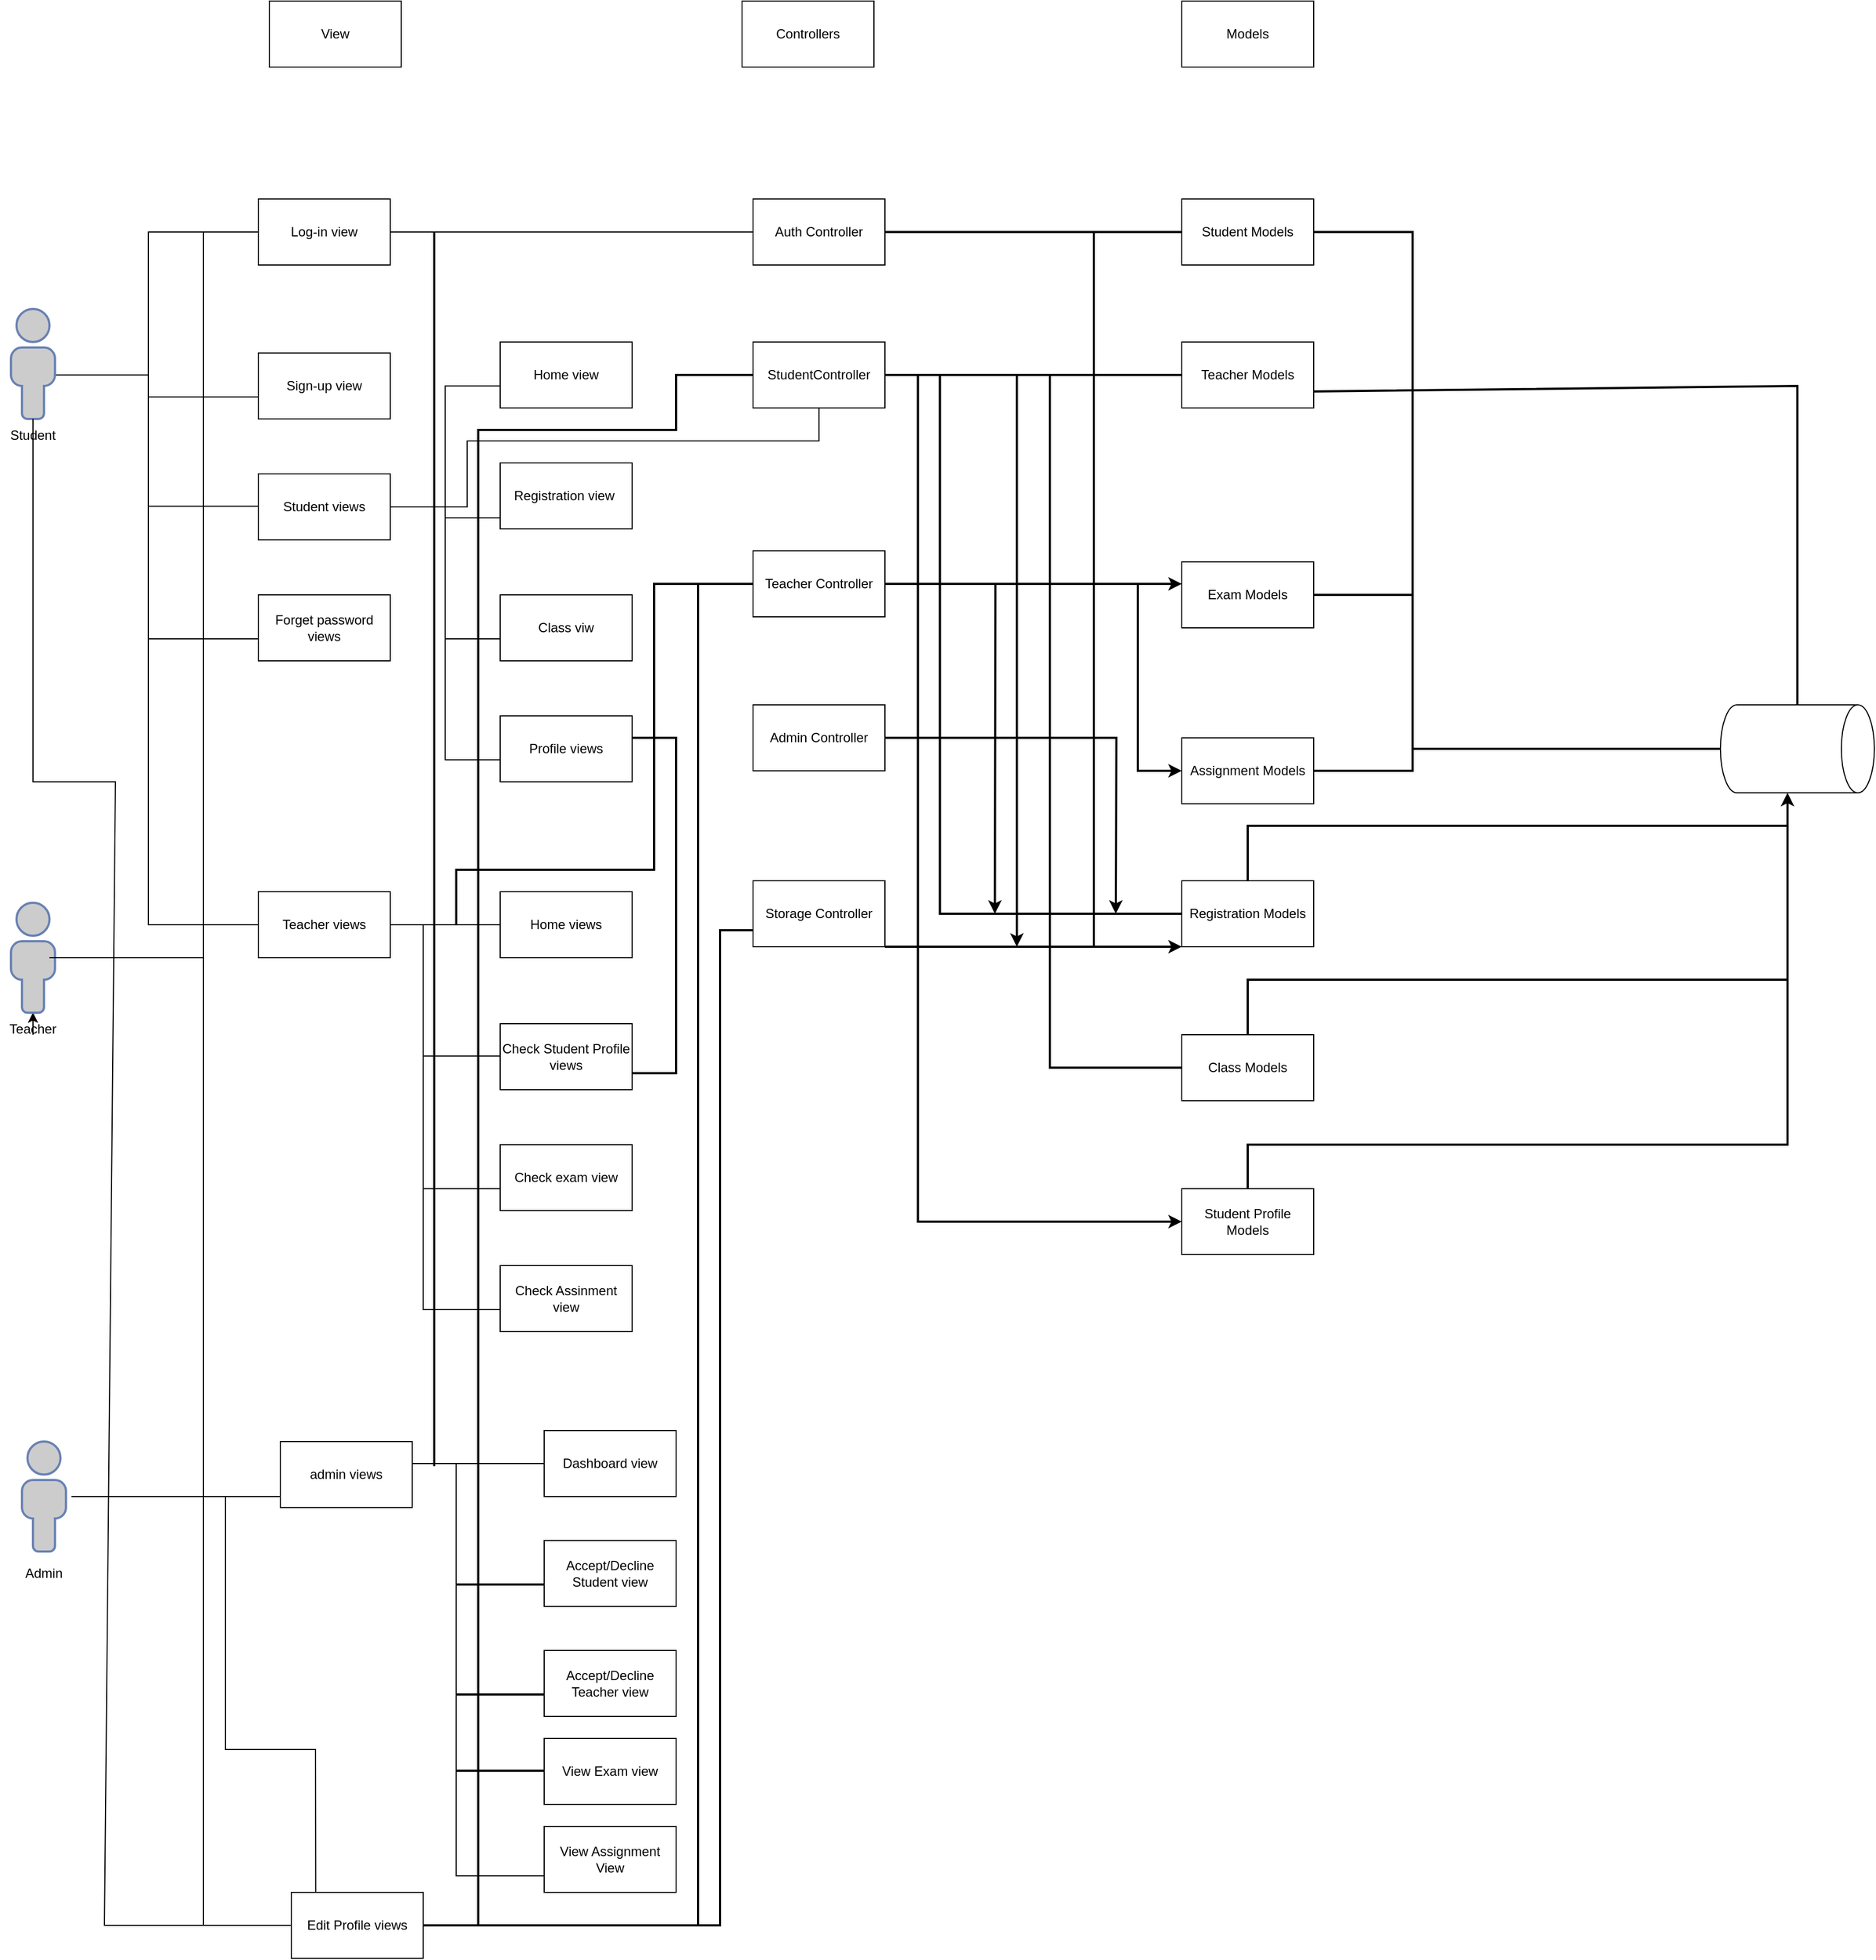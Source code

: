 <mxfile version="20.8.8" type="github">
  <diagram name="Page-1" id="TC_4WfJnMGVma51VtcSm">
    <mxGraphModel dx="2049" dy="1041" grid="1" gridSize="10" guides="1" tooltips="1" connect="1" arrows="1" fold="1" page="1" pageScale="1" pageWidth="1600" pageHeight="900" math="0" shadow="0">
      <root>
        <mxCell id="0" />
        <mxCell id="1" parent="0" />
        <mxCell id="ad1aPUpGKpew4Hz-ZdNQ-4" value="Student" style="text;strokeColor=none;align=center;fillColor=none;html=1;verticalAlign=middle;whiteSpace=wrap;rounded=0;" vertex="1" parent="1">
          <mxGeometry x="25" y="390" width="60" height="30" as="geometry" />
        </mxCell>
        <mxCell id="ad1aPUpGKpew4Hz-ZdNQ-64" value="" style="edgeStyle=orthogonalEdgeStyle;rounded=0;orthogonalLoop=1;jettySize=auto;html=1;" edge="1" parent="1" source="ad1aPUpGKpew4Hz-ZdNQ-5" target="ad1aPUpGKpew4Hz-ZdNQ-8">
          <mxGeometry relative="1" as="geometry" />
        </mxCell>
        <mxCell id="ad1aPUpGKpew4Hz-ZdNQ-69" value="" style="edgeStyle=orthogonalEdgeStyle;rounded=0;orthogonalLoop=1;jettySize=auto;html=1;" edge="1" parent="1" source="ad1aPUpGKpew4Hz-ZdNQ-5" target="ad1aPUpGKpew4Hz-ZdNQ-8">
          <mxGeometry relative="1" as="geometry" />
        </mxCell>
        <mxCell id="ad1aPUpGKpew4Hz-ZdNQ-5" value="Teacher" style="text;strokeColor=none;align=center;fillColor=none;html=1;verticalAlign=middle;whiteSpace=wrap;rounded=0;" vertex="1" parent="1">
          <mxGeometry x="25" y="930" width="60" height="30" as="geometry" />
        </mxCell>
        <mxCell id="ad1aPUpGKpew4Hz-ZdNQ-6" value="Admin" style="text;strokeColor=none;align=center;fillColor=none;html=1;verticalAlign=middle;whiteSpace=wrap;rounded=0;" vertex="1" parent="1">
          <mxGeometry x="35" y="1425" width="60" height="30" as="geometry" />
        </mxCell>
        <mxCell id="ad1aPUpGKpew4Hz-ZdNQ-8" value="" style="fontColor=#0066CC;verticalAlign=top;verticalLabelPosition=bottom;labelPosition=center;align=center;html=1;outlineConnect=0;fillColor=#CCCCCC;strokeColor=#6881B3;gradientColor=none;gradientDirection=north;strokeWidth=2;shape=mxgraph.networks.user_male;shadow=0;" vertex="1" parent="1">
          <mxGeometry x="35" y="830" width="40" height="100" as="geometry" />
        </mxCell>
        <mxCell id="ad1aPUpGKpew4Hz-ZdNQ-9" value="" style="fontColor=#0066CC;verticalAlign=top;verticalLabelPosition=bottom;labelPosition=center;align=center;html=1;outlineConnect=0;fillColor=#CCCCCC;strokeColor=#6881B3;gradientColor=none;gradientDirection=north;strokeWidth=2;shape=mxgraph.networks.user_male;shadow=0;" vertex="1" parent="1">
          <mxGeometry x="45" y="1320" width="40" height="100" as="geometry" />
        </mxCell>
        <mxCell id="ad1aPUpGKpew4Hz-ZdNQ-10" value="View" style="rounded=0;whiteSpace=wrap;html=1;shadow=0;" vertex="1" parent="1">
          <mxGeometry x="270" y="10" width="120" height="60" as="geometry" />
        </mxCell>
        <mxCell id="ad1aPUpGKpew4Hz-ZdNQ-11" value="Controllers" style="rounded=0;whiteSpace=wrap;html=1;shadow=0;" vertex="1" parent="1">
          <mxGeometry x="700" y="10" width="120" height="60" as="geometry" />
        </mxCell>
        <mxCell id="ad1aPUpGKpew4Hz-ZdNQ-12" value="Models" style="rounded=0;whiteSpace=wrap;html=1;shadow=0;" vertex="1" parent="1">
          <mxGeometry x="1100" y="10" width="120" height="60" as="geometry" />
        </mxCell>
        <mxCell id="ad1aPUpGKpew4Hz-ZdNQ-29" style="edgeStyle=orthogonalEdgeStyle;rounded=0;orthogonalLoop=1;jettySize=auto;html=1;" edge="1" parent="1" source="ad1aPUpGKpew4Hz-ZdNQ-13">
          <mxGeometry relative="1" as="geometry">
            <mxPoint x="300" y="1760" as="targetPoint" />
            <Array as="points">
              <mxPoint x="210" y="220" />
              <mxPoint x="210" y="1760" />
              <mxPoint x="290" y="1760" />
            </Array>
          </mxGeometry>
        </mxCell>
        <mxCell id="ad1aPUpGKpew4Hz-ZdNQ-13" value="Log-in view" style="rounded=0;whiteSpace=wrap;html=1;shadow=0;" vertex="1" parent="1">
          <mxGeometry x="260" y="190" width="120" height="60" as="geometry" />
        </mxCell>
        <mxCell id="ad1aPUpGKpew4Hz-ZdNQ-14" value="admin views" style="rounded=0;whiteSpace=wrap;html=1;shadow=0;" vertex="1" parent="1">
          <mxGeometry x="280" y="1320" width="120" height="60" as="geometry" />
        </mxCell>
        <mxCell id="ad1aPUpGKpew4Hz-ZdNQ-15" value="Edit Profile views" style="rounded=0;whiteSpace=wrap;html=1;shadow=0;" vertex="1" parent="1">
          <mxGeometry x="290" y="1730" width="120" height="60" as="geometry" />
        </mxCell>
        <mxCell id="ad1aPUpGKpew4Hz-ZdNQ-17" value="Teacher views" style="rounded=0;whiteSpace=wrap;html=1;shadow=0;" vertex="1" parent="1">
          <mxGeometry x="260" y="820" width="120" height="60" as="geometry" />
        </mxCell>
        <mxCell id="ad1aPUpGKpew4Hz-ZdNQ-18" value="Forget password views" style="rounded=0;whiteSpace=wrap;html=1;shadow=0;" vertex="1" parent="1">
          <mxGeometry x="260" y="550" width="120" height="60" as="geometry" />
        </mxCell>
        <mxCell id="ad1aPUpGKpew4Hz-ZdNQ-19" value="Sign-up view" style="rounded=0;whiteSpace=wrap;html=1;shadow=0;" vertex="1" parent="1">
          <mxGeometry x="260" y="330" width="120" height="60" as="geometry" />
        </mxCell>
        <mxCell id="ad1aPUpGKpew4Hz-ZdNQ-20" value="Student views" style="rounded=0;whiteSpace=wrap;html=1;shadow=0;" vertex="1" parent="1">
          <mxGeometry x="260" y="440" width="120" height="60" as="geometry" />
        </mxCell>
        <mxCell id="ad1aPUpGKpew4Hz-ZdNQ-30" value="" style="endArrow=none;html=1;rounded=0;exitX=0;exitY=0.5;exitDx=0;exitDy=0;" edge="1" parent="1" source="ad1aPUpGKpew4Hz-ZdNQ-17">
          <mxGeometry width="50" height="50" relative="1" as="geometry">
            <mxPoint x="650" y="590" as="sourcePoint" />
            <mxPoint x="260" y="220" as="targetPoint" />
            <Array as="points">
              <mxPoint x="160" y="850" />
              <mxPoint x="160" y="220" />
            </Array>
          </mxGeometry>
        </mxCell>
        <mxCell id="ad1aPUpGKpew4Hz-ZdNQ-31" value="" style="endArrow=none;html=1;rounded=0;exitX=0.375;exitY=0.6;exitDx=0;exitDy=0;exitPerimeter=0;" edge="1" parent="1" source="ad1aPUpGKpew4Hz-ZdNQ-7">
          <mxGeometry width="50" height="50" relative="1" as="geometry">
            <mxPoint x="90" y="350" as="sourcePoint" />
            <mxPoint x="160" y="350" as="targetPoint" />
          </mxGeometry>
        </mxCell>
        <mxCell id="ad1aPUpGKpew4Hz-ZdNQ-7" value="" style="fontColor=#0066CC;verticalAlign=top;verticalLabelPosition=bottom;labelPosition=center;align=center;html=1;outlineConnect=0;fillColor=#CCCCCC;strokeColor=#6881B3;gradientColor=none;gradientDirection=north;strokeWidth=2;shape=mxgraph.networks.user_male;shadow=0;" vertex="1" parent="1">
          <mxGeometry x="35" y="290" width="40" height="100" as="geometry" />
        </mxCell>
        <mxCell id="ad1aPUpGKpew4Hz-ZdNQ-37" value="" style="endArrow=none;html=1;rounded=0;exitX=0.375;exitY=0.6;exitDx=0;exitDy=0;exitPerimeter=0;" edge="1" parent="1">
          <mxGeometry width="50" height="50" relative="1" as="geometry">
            <mxPoint x="160" y="370" as="sourcePoint" />
            <mxPoint x="260" y="370" as="targetPoint" />
          </mxGeometry>
        </mxCell>
        <mxCell id="ad1aPUpGKpew4Hz-ZdNQ-38" value="" style="endArrow=none;html=1;rounded=0;exitX=0.375;exitY=0.6;exitDx=0;exitDy=0;exitPerimeter=0;" edge="1" parent="1">
          <mxGeometry width="50" height="50" relative="1" as="geometry">
            <mxPoint x="160" y="469.41" as="sourcePoint" />
            <mxPoint x="260" y="469.41" as="targetPoint" />
          </mxGeometry>
        </mxCell>
        <mxCell id="ad1aPUpGKpew4Hz-ZdNQ-39" value="" style="endArrow=none;html=1;rounded=0;exitX=0.375;exitY=0.6;exitDx=0;exitDy=0;exitPerimeter=0;" edge="1" parent="1">
          <mxGeometry width="50" height="50" relative="1" as="geometry">
            <mxPoint x="160" y="590" as="sourcePoint" />
            <mxPoint x="260" y="590" as="targetPoint" />
          </mxGeometry>
        </mxCell>
        <mxCell id="ad1aPUpGKpew4Hz-ZdNQ-115" style="edgeStyle=orthogonalEdgeStyle;rounded=0;orthogonalLoop=1;jettySize=auto;html=1;strokeWidth=2;" edge="1" parent="1" source="ad1aPUpGKpew4Hz-ZdNQ-40">
          <mxGeometry relative="1" as="geometry">
            <mxPoint x="1100" y="1120" as="targetPoint" />
            <Array as="points">
              <mxPoint x="860" y="350" />
              <mxPoint x="860" y="1120" />
            </Array>
          </mxGeometry>
        </mxCell>
        <mxCell id="ad1aPUpGKpew4Hz-ZdNQ-40" value="StudentController" style="rounded=0;whiteSpace=wrap;html=1;shadow=0;" vertex="1" parent="1">
          <mxGeometry x="710" y="320" width="120" height="60" as="geometry" />
        </mxCell>
        <mxCell id="ad1aPUpGKpew4Hz-ZdNQ-41" value="Home view" style="rounded=0;whiteSpace=wrap;html=1;shadow=0;" vertex="1" parent="1">
          <mxGeometry x="480" y="320" width="120" height="60" as="geometry" />
        </mxCell>
        <mxCell id="ad1aPUpGKpew4Hz-ZdNQ-42" value="Registration view&amp;nbsp;" style="rounded=0;whiteSpace=wrap;html=1;shadow=0;" vertex="1" parent="1">
          <mxGeometry x="480" y="430" width="120" height="60" as="geometry" />
        </mxCell>
        <mxCell id="ad1aPUpGKpew4Hz-ZdNQ-43" value="Class viw" style="rounded=0;whiteSpace=wrap;html=1;shadow=0;" vertex="1" parent="1">
          <mxGeometry x="480" y="550" width="120" height="60" as="geometry" />
        </mxCell>
        <mxCell id="ad1aPUpGKpew4Hz-ZdNQ-44" value="Profile views" style="rounded=0;whiteSpace=wrap;html=1;shadow=0;" vertex="1" parent="1">
          <mxGeometry x="480" y="660" width="120" height="60" as="geometry" />
        </mxCell>
        <mxCell id="ad1aPUpGKpew4Hz-ZdNQ-45" value="" style="endArrow=none;html=1;rounded=0;" edge="1" parent="1">
          <mxGeometry width="50" height="50" relative="1" as="geometry">
            <mxPoint x="480" y="700" as="sourcePoint" />
            <mxPoint x="480" y="360" as="targetPoint" />
            <Array as="points">
              <mxPoint x="430" y="700" />
              <mxPoint x="430" y="360" />
            </Array>
          </mxGeometry>
        </mxCell>
        <mxCell id="ad1aPUpGKpew4Hz-ZdNQ-46" value="" style="endArrow=none;html=1;rounded=0;" edge="1" parent="1">
          <mxGeometry width="50" height="50" relative="1" as="geometry">
            <mxPoint x="430" y="480" as="sourcePoint" />
            <mxPoint x="480" y="480" as="targetPoint" />
          </mxGeometry>
        </mxCell>
        <mxCell id="ad1aPUpGKpew4Hz-ZdNQ-47" value="" style="endArrow=none;html=1;rounded=0;" edge="1" parent="1">
          <mxGeometry width="50" height="50" relative="1" as="geometry">
            <mxPoint x="430" y="590" as="sourcePoint" />
            <mxPoint x="480.0" y="590" as="targetPoint" />
          </mxGeometry>
        </mxCell>
        <mxCell id="ad1aPUpGKpew4Hz-ZdNQ-49" value="Home views" style="rounded=0;whiteSpace=wrap;html=1;shadow=0;" vertex="1" parent="1">
          <mxGeometry x="480" y="820" width="120" height="60" as="geometry" />
        </mxCell>
        <mxCell id="ad1aPUpGKpew4Hz-ZdNQ-50" value="Check Student Profile views" style="rounded=0;whiteSpace=wrap;html=1;shadow=0;" vertex="1" parent="1">
          <mxGeometry x="480" y="940" width="120" height="60" as="geometry" />
        </mxCell>
        <mxCell id="ad1aPUpGKpew4Hz-ZdNQ-51" value="Check exam view" style="rounded=0;whiteSpace=wrap;html=1;shadow=0;" vertex="1" parent="1">
          <mxGeometry x="480" y="1050" width="120" height="60" as="geometry" />
        </mxCell>
        <mxCell id="ad1aPUpGKpew4Hz-ZdNQ-52" value="Check Assinment view" style="rounded=0;whiteSpace=wrap;html=1;shadow=0;" vertex="1" parent="1">
          <mxGeometry x="480" y="1160" width="120" height="60" as="geometry" />
        </mxCell>
        <mxCell id="ad1aPUpGKpew4Hz-ZdNQ-55" value="" style="endArrow=none;html=1;rounded=0;entryX=0;entryY=0.5;entryDx=0;entryDy=0;" edge="1" parent="1" target="ad1aPUpGKpew4Hz-ZdNQ-49">
          <mxGeometry width="50" height="50" relative="1" as="geometry">
            <mxPoint x="380" y="850" as="sourcePoint" />
            <mxPoint x="440" y="820" as="targetPoint" />
          </mxGeometry>
        </mxCell>
        <mxCell id="ad1aPUpGKpew4Hz-ZdNQ-56" value="" style="endArrow=none;html=1;rounded=0;" edge="1" parent="1">
          <mxGeometry width="50" height="50" relative="1" as="geometry">
            <mxPoint x="480" y="1200" as="sourcePoint" />
            <mxPoint x="410" y="850" as="targetPoint" />
            <Array as="points">
              <mxPoint x="410" y="1200" />
            </Array>
          </mxGeometry>
        </mxCell>
        <mxCell id="ad1aPUpGKpew4Hz-ZdNQ-57" value="" style="endArrow=none;html=1;rounded=0;" edge="1" parent="1">
          <mxGeometry width="50" height="50" relative="1" as="geometry">
            <mxPoint x="410" y="1090" as="sourcePoint" />
            <mxPoint x="480" y="1090" as="targetPoint" />
            <Array as="points">
              <mxPoint x="440" y="1090" />
            </Array>
          </mxGeometry>
        </mxCell>
        <mxCell id="ad1aPUpGKpew4Hz-ZdNQ-58" value="" style="endArrow=none;html=1;rounded=0;" edge="1" parent="1">
          <mxGeometry width="50" height="50" relative="1" as="geometry">
            <mxPoint x="410" y="969.41" as="sourcePoint" />
            <mxPoint x="480.0" y="969.41" as="targetPoint" />
            <Array as="points">
              <mxPoint x="440" y="969.41" />
            </Array>
          </mxGeometry>
        </mxCell>
        <mxCell id="ad1aPUpGKpew4Hz-ZdNQ-59" value="Dashboard view" style="rounded=0;whiteSpace=wrap;html=1;shadow=0;" vertex="1" parent="1">
          <mxGeometry x="520" y="1310" width="120" height="60" as="geometry" />
        </mxCell>
        <mxCell id="ad1aPUpGKpew4Hz-ZdNQ-60" value="Accept/Decline Student view" style="rounded=0;whiteSpace=wrap;html=1;shadow=0;" vertex="1" parent="1">
          <mxGeometry x="520" y="1410" width="120" height="60" as="geometry" />
        </mxCell>
        <mxCell id="ad1aPUpGKpew4Hz-ZdNQ-61" value="Accept/Decline Teacher view" style="rounded=0;whiteSpace=wrap;html=1;shadow=0;" vertex="1" parent="1">
          <mxGeometry x="520" y="1510" width="120" height="60" as="geometry" />
        </mxCell>
        <mxCell id="ad1aPUpGKpew4Hz-ZdNQ-62" value="View Exam view" style="rounded=0;whiteSpace=wrap;html=1;shadow=0;" vertex="1" parent="1">
          <mxGeometry x="520" y="1590" width="120" height="60" as="geometry" />
        </mxCell>
        <mxCell id="ad1aPUpGKpew4Hz-ZdNQ-63" value="View Assignment View" style="rounded=0;whiteSpace=wrap;html=1;shadow=0;" vertex="1" parent="1">
          <mxGeometry x="520" y="1670" width="120" height="60" as="geometry" />
        </mxCell>
        <mxCell id="ad1aPUpGKpew4Hz-ZdNQ-65" value="" style="endArrow=none;html=1;rounded=0;" edge="1" parent="1">
          <mxGeometry width="50" height="50" relative="1" as="geometry">
            <mxPoint x="70" y="880" as="sourcePoint" />
            <mxPoint x="210" y="880" as="targetPoint" />
          </mxGeometry>
        </mxCell>
        <mxCell id="ad1aPUpGKpew4Hz-ZdNQ-66" value="" style="endArrow=none;html=1;rounded=0;" edge="1" parent="1">
          <mxGeometry width="50" height="50" relative="1" as="geometry">
            <mxPoint x="90" y="1370" as="sourcePoint" />
            <mxPoint x="280" y="1370" as="targetPoint" />
          </mxGeometry>
        </mxCell>
        <mxCell id="ad1aPUpGKpew4Hz-ZdNQ-67" value="" style="endArrow=none;html=1;rounded=0;entryX=0.185;entryY=-0.005;entryDx=0;entryDy=0;entryPerimeter=0;" edge="1" parent="1" target="ad1aPUpGKpew4Hz-ZdNQ-15">
          <mxGeometry width="50" height="50" relative="1" as="geometry">
            <mxPoint x="230" y="1370" as="sourcePoint" />
            <mxPoint x="300" y="1600" as="targetPoint" />
            <Array as="points">
              <mxPoint x="230" y="1600" />
              <mxPoint x="312" y="1600" />
            </Array>
          </mxGeometry>
        </mxCell>
        <mxCell id="ad1aPUpGKpew4Hz-ZdNQ-70" value="" style="endArrow=none;html=1;rounded=0;exitX=0.5;exitY=0;exitDx=0;exitDy=0;entryX=0;entryY=0.5;entryDx=0;entryDy=0;" edge="1" parent="1" source="ad1aPUpGKpew4Hz-ZdNQ-4" target="ad1aPUpGKpew4Hz-ZdNQ-15">
          <mxGeometry width="50" height="50" relative="1" as="geometry">
            <mxPoint x="60" y="710" as="sourcePoint" />
            <mxPoint x="130" y="1780" as="targetPoint" />
            <Array as="points">
              <mxPoint x="55" y="720" />
              <mxPoint x="130" y="720" />
              <mxPoint x="120" y="1760" />
            </Array>
          </mxGeometry>
        </mxCell>
        <mxCell id="ad1aPUpGKpew4Hz-ZdNQ-71" value="" style="endArrow=none;html=1;rounded=0;" edge="1" parent="1">
          <mxGeometry width="50" height="50" relative="1" as="geometry">
            <mxPoint x="400" y="1340" as="sourcePoint" />
            <mxPoint x="520" y="1340" as="targetPoint" />
          </mxGeometry>
        </mxCell>
        <mxCell id="ad1aPUpGKpew4Hz-ZdNQ-72" value="" style="endArrow=none;html=1;rounded=0;exitX=0;exitY=0.75;exitDx=0;exitDy=0;" edge="1" parent="1" source="ad1aPUpGKpew4Hz-ZdNQ-63">
          <mxGeometry width="50" height="50" relative="1" as="geometry">
            <mxPoint x="440" y="1720" as="sourcePoint" />
            <mxPoint x="440" y="1340" as="targetPoint" />
            <Array as="points">
              <mxPoint x="440" y="1715" />
            </Array>
          </mxGeometry>
        </mxCell>
        <mxCell id="ad1aPUpGKpew4Hz-ZdNQ-73" value="Auth Controller" style="rounded=0;whiteSpace=wrap;html=1;shadow=0;" vertex="1" parent="1">
          <mxGeometry x="710" y="190" width="120" height="60" as="geometry" />
        </mxCell>
        <mxCell id="ad1aPUpGKpew4Hz-ZdNQ-111" style="edgeStyle=orthogonalEdgeStyle;rounded=0;orthogonalLoop=1;jettySize=auto;html=1;strokeWidth=2;" edge="1" parent="1" source="ad1aPUpGKpew4Hz-ZdNQ-74">
          <mxGeometry relative="1" as="geometry">
            <mxPoint x="930" y="840" as="targetPoint" />
          </mxGeometry>
        </mxCell>
        <mxCell id="ad1aPUpGKpew4Hz-ZdNQ-74" value="Teacher Controller" style="rounded=0;whiteSpace=wrap;html=1;shadow=0;" vertex="1" parent="1">
          <mxGeometry x="710" y="510" width="120" height="60" as="geometry" />
        </mxCell>
        <mxCell id="ad1aPUpGKpew4Hz-ZdNQ-113" style="edgeStyle=orthogonalEdgeStyle;rounded=0;orthogonalLoop=1;jettySize=auto;html=1;strokeWidth=2;" edge="1" parent="1" source="ad1aPUpGKpew4Hz-ZdNQ-75">
          <mxGeometry relative="1" as="geometry">
            <mxPoint x="1040" y="840" as="targetPoint" />
          </mxGeometry>
        </mxCell>
        <mxCell id="ad1aPUpGKpew4Hz-ZdNQ-75" value="Admin Controller" style="rounded=0;whiteSpace=wrap;html=1;shadow=0;" vertex="1" parent="1">
          <mxGeometry x="710" y="650" width="120" height="60" as="geometry" />
        </mxCell>
        <mxCell id="ad1aPUpGKpew4Hz-ZdNQ-76" value="Storage Controller" style="rounded=0;whiteSpace=wrap;html=1;shadow=0;" vertex="1" parent="1">
          <mxGeometry x="710" y="810" width="120" height="60" as="geometry" />
        </mxCell>
        <mxCell id="ad1aPUpGKpew4Hz-ZdNQ-77" value="" style="endArrow=none;html=1;rounded=0;exitX=1;exitY=0.5;exitDx=0;exitDy=0;entryX=0.5;entryY=1;entryDx=0;entryDy=0;" edge="1" parent="1" source="ad1aPUpGKpew4Hz-ZdNQ-20" target="ad1aPUpGKpew4Hz-ZdNQ-40">
          <mxGeometry width="50" height="50" relative="1" as="geometry">
            <mxPoint x="610" y="590" as="sourcePoint" />
            <mxPoint x="780" y="400" as="targetPoint" />
            <Array as="points">
              <mxPoint x="450" y="470" />
              <mxPoint x="450" y="410" />
              <mxPoint x="770" y="410" />
            </Array>
          </mxGeometry>
        </mxCell>
        <mxCell id="ad1aPUpGKpew4Hz-ZdNQ-78" value="" style="endArrow=none;html=1;rounded=0;exitX=1;exitY=0.5;exitDx=0;exitDy=0;entryX=0;entryY=0.5;entryDx=0;entryDy=0;" edge="1" parent="1" source="ad1aPUpGKpew4Hz-ZdNQ-13" target="ad1aPUpGKpew4Hz-ZdNQ-73">
          <mxGeometry width="50" height="50" relative="1" as="geometry">
            <mxPoint x="610" y="590" as="sourcePoint" />
            <mxPoint x="660" y="540" as="targetPoint" />
          </mxGeometry>
        </mxCell>
        <mxCell id="ad1aPUpGKpew4Hz-ZdNQ-79" value="" style="endArrow=none;html=1;rounded=0;strokeWidth=2;" edge="1" parent="1">
          <mxGeometry width="50" height="50" relative="1" as="geometry">
            <mxPoint x="420" y="1342.353" as="sourcePoint" />
            <mxPoint x="420" y="220" as="targetPoint" />
          </mxGeometry>
        </mxCell>
        <mxCell id="ad1aPUpGKpew4Hz-ZdNQ-80" value="" style="endArrow=none;html=1;rounded=0;strokeWidth=2;" edge="1" parent="1">
          <mxGeometry width="50" height="50" relative="1" as="geometry">
            <mxPoint x="440" y="1450" as="sourcePoint" />
            <mxPoint x="520" y="1450" as="targetPoint" />
          </mxGeometry>
        </mxCell>
        <mxCell id="ad1aPUpGKpew4Hz-ZdNQ-81" value="" style="endArrow=none;html=1;rounded=0;strokeWidth=2;" edge="1" parent="1">
          <mxGeometry width="50" height="50" relative="1" as="geometry">
            <mxPoint x="440" y="1550" as="sourcePoint" />
            <mxPoint x="520.0" y="1550" as="targetPoint" />
            <Array as="points">
              <mxPoint x="480" y="1550" />
            </Array>
          </mxGeometry>
        </mxCell>
        <mxCell id="ad1aPUpGKpew4Hz-ZdNQ-82" value="" style="endArrow=none;html=1;rounded=0;strokeWidth=2;" edge="1" parent="1">
          <mxGeometry width="50" height="50" relative="1" as="geometry">
            <mxPoint x="440" y="1619.41" as="sourcePoint" />
            <mxPoint x="520.0" y="1619.41" as="targetPoint" />
          </mxGeometry>
        </mxCell>
        <mxCell id="ad1aPUpGKpew4Hz-ZdNQ-83" value="" style="endArrow=none;html=1;rounded=0;strokeWidth=2;exitX=1;exitY=0.5;exitDx=0;exitDy=0;entryX=0;entryY=0.5;entryDx=0;entryDy=0;" edge="1" parent="1" source="ad1aPUpGKpew4Hz-ZdNQ-15" target="ad1aPUpGKpew4Hz-ZdNQ-74">
          <mxGeometry width="50" height="50" relative="1" as="geometry">
            <mxPoint x="510" y="1500" as="sourcePoint" />
            <mxPoint x="650" y="480" as="targetPoint" />
            <Array as="points">
              <mxPoint x="660" y="1760" />
              <mxPoint x="660" y="540" />
            </Array>
          </mxGeometry>
        </mxCell>
        <mxCell id="ad1aPUpGKpew4Hz-ZdNQ-84" value="" style="endArrow=none;html=1;rounded=0;strokeWidth=2;entryX=0;entryY=0.75;entryDx=0;entryDy=0;" edge="1" parent="1" target="ad1aPUpGKpew4Hz-ZdNQ-76">
          <mxGeometry width="50" height="50" relative="1" as="geometry">
            <mxPoint x="420" y="1760" as="sourcePoint" />
            <mxPoint x="710" y="760" as="targetPoint" />
            <Array as="points">
              <mxPoint x="680" y="1760" />
              <mxPoint x="680" y="855" />
            </Array>
          </mxGeometry>
        </mxCell>
        <mxCell id="ad1aPUpGKpew4Hz-ZdNQ-85" value="" style="endArrow=none;html=1;rounded=0;strokeWidth=2;exitX=1;exitY=0.75;exitDx=0;exitDy=0;" edge="1" parent="1" source="ad1aPUpGKpew4Hz-ZdNQ-50">
          <mxGeometry width="50" height="50" relative="1" as="geometry">
            <mxPoint x="640" y="990" as="sourcePoint" />
            <mxPoint x="600" y="680" as="targetPoint" />
            <Array as="points">
              <mxPoint x="640" y="985" />
              <mxPoint x="640" y="860" />
              <mxPoint x="640" y="680" />
            </Array>
          </mxGeometry>
        </mxCell>
        <mxCell id="ad1aPUpGKpew4Hz-ZdNQ-86" value="" style="endArrow=none;html=1;rounded=0;strokeWidth=2;entryX=0;entryY=0.5;entryDx=0;entryDy=0;" edge="1" parent="1" target="ad1aPUpGKpew4Hz-ZdNQ-74">
          <mxGeometry width="50" height="50" relative="1" as="geometry">
            <mxPoint x="440" y="850" as="sourcePoint" />
            <mxPoint x="710" y="470" as="targetPoint" />
            <Array as="points">
              <mxPoint x="440" y="800" />
              <mxPoint x="620" y="800" />
              <mxPoint x="620" y="540" />
            </Array>
          </mxGeometry>
        </mxCell>
        <mxCell id="ad1aPUpGKpew4Hz-ZdNQ-87" value="" style="endArrow=none;html=1;rounded=0;strokeWidth=2;entryX=0;entryY=0.5;entryDx=0;entryDy=0;" edge="1" parent="1" target="ad1aPUpGKpew4Hz-ZdNQ-40">
          <mxGeometry width="50" height="50" relative="1" as="geometry">
            <mxPoint x="460" y="1760" as="sourcePoint" />
            <mxPoint x="700" y="360" as="targetPoint" />
            <Array as="points">
              <mxPoint x="460" y="400" />
              <mxPoint x="640" y="400" />
              <mxPoint x="640" y="350" />
            </Array>
          </mxGeometry>
        </mxCell>
        <mxCell id="ad1aPUpGKpew4Hz-ZdNQ-89" value="Student Models" style="rounded=0;whiteSpace=wrap;html=1;shadow=0;" vertex="1" parent="1">
          <mxGeometry x="1100" y="190" width="120" height="60" as="geometry" />
        </mxCell>
        <mxCell id="ad1aPUpGKpew4Hz-ZdNQ-90" value="Teacher Models" style="rounded=0;whiteSpace=wrap;html=1;shadow=0;" vertex="1" parent="1">
          <mxGeometry x="1100" y="320" width="120" height="60" as="geometry" />
        </mxCell>
        <mxCell id="ad1aPUpGKpew4Hz-ZdNQ-91" value="Registration Models" style="rounded=0;whiteSpace=wrap;html=1;shadow=0;" vertex="1" parent="1">
          <mxGeometry x="1100" y="810" width="120" height="60" as="geometry" />
        </mxCell>
        <mxCell id="ad1aPUpGKpew4Hz-ZdNQ-92" value="Exam Models" style="rounded=0;whiteSpace=wrap;html=1;shadow=0;" vertex="1" parent="1">
          <mxGeometry x="1100" y="520" width="120" height="60" as="geometry" />
        </mxCell>
        <mxCell id="ad1aPUpGKpew4Hz-ZdNQ-93" value="Assignment Models" style="rounded=0;whiteSpace=wrap;html=1;shadow=0;" vertex="1" parent="1">
          <mxGeometry x="1100" y="680" width="120" height="60" as="geometry" />
        </mxCell>
        <mxCell id="ad1aPUpGKpew4Hz-ZdNQ-128" value="" style="edgeStyle=orthogonalEdgeStyle;rounded=0;orthogonalLoop=1;jettySize=auto;html=1;strokeWidth=2;" edge="1" parent="1" source="ad1aPUpGKpew4Hz-ZdNQ-95">
          <mxGeometry relative="1" as="geometry">
            <mxPoint x="1651" y="730" as="targetPoint" />
            <Array as="points">
              <mxPoint x="1160" y="1050" />
              <mxPoint x="1651" y="1050" />
            </Array>
          </mxGeometry>
        </mxCell>
        <mxCell id="ad1aPUpGKpew4Hz-ZdNQ-95" value="Student Profile Models" style="rounded=0;whiteSpace=wrap;html=1;shadow=0;" vertex="1" parent="1">
          <mxGeometry x="1100" y="1090" width="120" height="60" as="geometry" />
        </mxCell>
        <mxCell id="ad1aPUpGKpew4Hz-ZdNQ-96" value="" style="endArrow=none;html=1;rounded=0;strokeWidth=2;entryX=0;entryY=0.5;entryDx=0;entryDy=0;exitX=1;exitY=0.5;exitDx=0;exitDy=0;" edge="1" parent="1" source="ad1aPUpGKpew4Hz-ZdNQ-73" target="ad1aPUpGKpew4Hz-ZdNQ-89">
          <mxGeometry width="50" height="50" relative="1" as="geometry">
            <mxPoint x="850" y="530" as="sourcePoint" />
            <mxPoint x="900" y="480" as="targetPoint" />
          </mxGeometry>
        </mxCell>
        <mxCell id="ad1aPUpGKpew4Hz-ZdNQ-97" value="" style="endArrow=none;html=1;rounded=0;strokeWidth=2;entryX=0;entryY=0.5;entryDx=0;entryDy=0;exitX=1;exitY=0.5;exitDx=0;exitDy=0;" edge="1" parent="1" source="ad1aPUpGKpew4Hz-ZdNQ-40" target="ad1aPUpGKpew4Hz-ZdNQ-90">
          <mxGeometry width="50" height="50" relative="1" as="geometry">
            <mxPoint x="830" y="365" as="sourcePoint" />
            <mxPoint x="740" y="720" as="targetPoint" />
          </mxGeometry>
        </mxCell>
        <mxCell id="ad1aPUpGKpew4Hz-ZdNQ-101" value="" style="endArrow=none;html=1;rounded=0;strokeWidth=2;exitX=1;exitY=0.5;exitDx=0;exitDy=0;" edge="1" parent="1" source="ad1aPUpGKpew4Hz-ZdNQ-93">
          <mxGeometry width="50" height="50" relative="1" as="geometry">
            <mxPoint x="1230" y="760" as="sourcePoint" />
            <mxPoint x="1220" y="220" as="targetPoint" />
            <Array as="points">
              <mxPoint x="1310" y="710" />
              <mxPoint x="1310" y="220" />
            </Array>
          </mxGeometry>
        </mxCell>
        <mxCell id="ad1aPUpGKpew4Hz-ZdNQ-102" value="" style="endArrow=none;html=1;rounded=0;strokeWidth=2;exitX=1;exitY=0.5;exitDx=0;exitDy=0;" edge="1" parent="1" source="ad1aPUpGKpew4Hz-ZdNQ-92">
          <mxGeometry width="50" height="50" relative="1" as="geometry">
            <mxPoint x="640" y="780" as="sourcePoint" />
            <mxPoint x="1310" y="550" as="targetPoint" />
          </mxGeometry>
        </mxCell>
        <mxCell id="ad1aPUpGKpew4Hz-ZdNQ-103" value="Class Models" style="rounded=0;whiteSpace=wrap;html=1;shadow=0;" vertex="1" parent="1">
          <mxGeometry x="1100" y="950" width="120" height="60" as="geometry" />
        </mxCell>
        <mxCell id="ad1aPUpGKpew4Hz-ZdNQ-104" value="" style="endArrow=none;html=1;rounded=0;strokeWidth=2;exitX=0;exitY=0.5;exitDx=0;exitDy=0;" edge="1" parent="1" source="ad1aPUpGKpew4Hz-ZdNQ-91">
          <mxGeometry width="50" height="50" relative="1" as="geometry">
            <mxPoint x="880" y="850" as="sourcePoint" />
            <mxPoint x="880" y="350" as="targetPoint" />
            <Array as="points">
              <mxPoint x="880" y="840" />
            </Array>
          </mxGeometry>
        </mxCell>
        <mxCell id="ad1aPUpGKpew4Hz-ZdNQ-108" value="" style="endArrow=none;html=1;rounded=0;strokeWidth=2;exitX=0;exitY=0.5;exitDx=0;exitDy=0;" edge="1" parent="1" source="ad1aPUpGKpew4Hz-ZdNQ-103">
          <mxGeometry width="50" height="50" relative="1" as="geometry">
            <mxPoint x="1000" y="1000" as="sourcePoint" />
            <mxPoint x="980" y="350" as="targetPoint" />
            <Array as="points">
              <mxPoint x="980" y="980" />
            </Array>
          </mxGeometry>
        </mxCell>
        <mxCell id="ad1aPUpGKpew4Hz-ZdNQ-114" value="" style="endArrow=classic;html=1;rounded=0;strokeWidth=2;" edge="1" parent="1">
          <mxGeometry width="50" height="50" relative="1" as="geometry">
            <mxPoint x="930" y="540" as="sourcePoint" />
            <mxPoint x="1100" y="540" as="targetPoint" />
          </mxGeometry>
        </mxCell>
        <mxCell id="ad1aPUpGKpew4Hz-ZdNQ-116" value="" style="endArrow=classic;html=1;rounded=0;strokeWidth=2;entryX=0;entryY=0.5;entryDx=0;entryDy=0;" edge="1" parent="1" target="ad1aPUpGKpew4Hz-ZdNQ-93">
          <mxGeometry width="50" height="50" relative="1" as="geometry">
            <mxPoint x="1060" y="540" as="sourcePoint" />
            <mxPoint x="910" y="670" as="targetPoint" />
            <Array as="points">
              <mxPoint x="1060" y="710" />
            </Array>
          </mxGeometry>
        </mxCell>
        <mxCell id="ad1aPUpGKpew4Hz-ZdNQ-117" value="" style="shape=cylinder3;whiteSpace=wrap;html=1;boundedLbl=1;backgroundOutline=1;size=15;shadow=0;direction=south;" vertex="1" parent="1">
          <mxGeometry x="1590" y="650" width="140" height="80" as="geometry" />
        </mxCell>
        <mxCell id="ad1aPUpGKpew4Hz-ZdNQ-124" value="" style="endArrow=classic;html=1;rounded=0;strokeWidth=2;exitX=1;exitY=1;exitDx=0;exitDy=0;entryX=0;entryY=1;entryDx=0;entryDy=0;" edge="1" parent="1" source="ad1aPUpGKpew4Hz-ZdNQ-76" target="ad1aPUpGKpew4Hz-ZdNQ-91">
          <mxGeometry width="50" height="50" relative="1" as="geometry">
            <mxPoint x="260" y="780" as="sourcePoint" />
            <mxPoint x="310" y="730" as="targetPoint" />
          </mxGeometry>
        </mxCell>
        <mxCell id="ad1aPUpGKpew4Hz-ZdNQ-125" value="" style="endArrow=none;html=1;rounded=0;strokeWidth=2;" edge="1" parent="1">
          <mxGeometry width="50" height="50" relative="1" as="geometry">
            <mxPoint x="1020" y="870" as="sourcePoint" />
            <mxPoint x="1020" y="220" as="targetPoint" />
          </mxGeometry>
        </mxCell>
        <mxCell id="ad1aPUpGKpew4Hz-ZdNQ-126" value="" style="endArrow=classic;html=1;rounded=0;strokeWidth=2;" edge="1" parent="1">
          <mxGeometry width="50" height="50" relative="1" as="geometry">
            <mxPoint x="950" y="350" as="sourcePoint" />
            <mxPoint x="950" y="870" as="targetPoint" />
          </mxGeometry>
        </mxCell>
        <mxCell id="ad1aPUpGKpew4Hz-ZdNQ-129" style="edgeStyle=orthogonalEdgeStyle;rounded=0;orthogonalLoop=1;jettySize=auto;html=1;exitX=1;exitY=0.5;exitDx=0;exitDy=0;exitPerimeter=0;strokeWidth=2;" edge="1" parent="1" source="ad1aPUpGKpew4Hz-ZdNQ-117" target="ad1aPUpGKpew4Hz-ZdNQ-117">
          <mxGeometry relative="1" as="geometry" />
        </mxCell>
        <mxCell id="ad1aPUpGKpew4Hz-ZdNQ-130" value="" style="endArrow=none;html=1;rounded=0;strokeWidth=2;exitX=0.5;exitY=0;exitDx=0;exitDy=0;" edge="1" parent="1" source="ad1aPUpGKpew4Hz-ZdNQ-103">
          <mxGeometry width="50" height="50" relative="1" as="geometry">
            <mxPoint x="670" y="820" as="sourcePoint" />
            <mxPoint x="1650" y="900" as="targetPoint" />
            <Array as="points">
              <mxPoint x="1160" y="900" />
            </Array>
          </mxGeometry>
        </mxCell>
        <mxCell id="ad1aPUpGKpew4Hz-ZdNQ-131" value="" style="endArrow=none;html=1;rounded=0;strokeWidth=2;exitX=0.5;exitY=0;exitDx=0;exitDy=0;" edge="1" parent="1">
          <mxGeometry width="50" height="50" relative="1" as="geometry">
            <mxPoint x="1160" y="810" as="sourcePoint" />
            <mxPoint x="1650" y="760.0" as="targetPoint" />
            <Array as="points">
              <mxPoint x="1160" y="760" />
            </Array>
          </mxGeometry>
        </mxCell>
        <mxCell id="ad1aPUpGKpew4Hz-ZdNQ-132" value="" style="endArrow=none;html=1;rounded=0;strokeWidth=2;entryX=0.5;entryY=1;entryDx=0;entryDy=0;entryPerimeter=0;" edge="1" parent="1" target="ad1aPUpGKpew4Hz-ZdNQ-117">
          <mxGeometry width="50" height="50" relative="1" as="geometry">
            <mxPoint x="1310" y="690" as="sourcePoint" />
            <mxPoint x="1670" y="920.0" as="targetPoint" />
            <Array as="points" />
          </mxGeometry>
        </mxCell>
        <mxCell id="ad1aPUpGKpew4Hz-ZdNQ-133" value="" style="endArrow=none;html=1;rounded=0;strokeWidth=2;exitX=0;exitY=0.5;exitDx=0;exitDy=0;exitPerimeter=0;entryX=1;entryY=0.75;entryDx=0;entryDy=0;" edge="1" parent="1" source="ad1aPUpGKpew4Hz-ZdNQ-117" target="ad1aPUpGKpew4Hz-ZdNQ-90">
          <mxGeometry width="50" height="50" relative="1" as="geometry">
            <mxPoint x="670" y="590" as="sourcePoint" />
            <mxPoint x="720" y="540" as="targetPoint" />
            <Array as="points">
              <mxPoint x="1660" y="360" />
            </Array>
          </mxGeometry>
        </mxCell>
      </root>
    </mxGraphModel>
  </diagram>
</mxfile>

